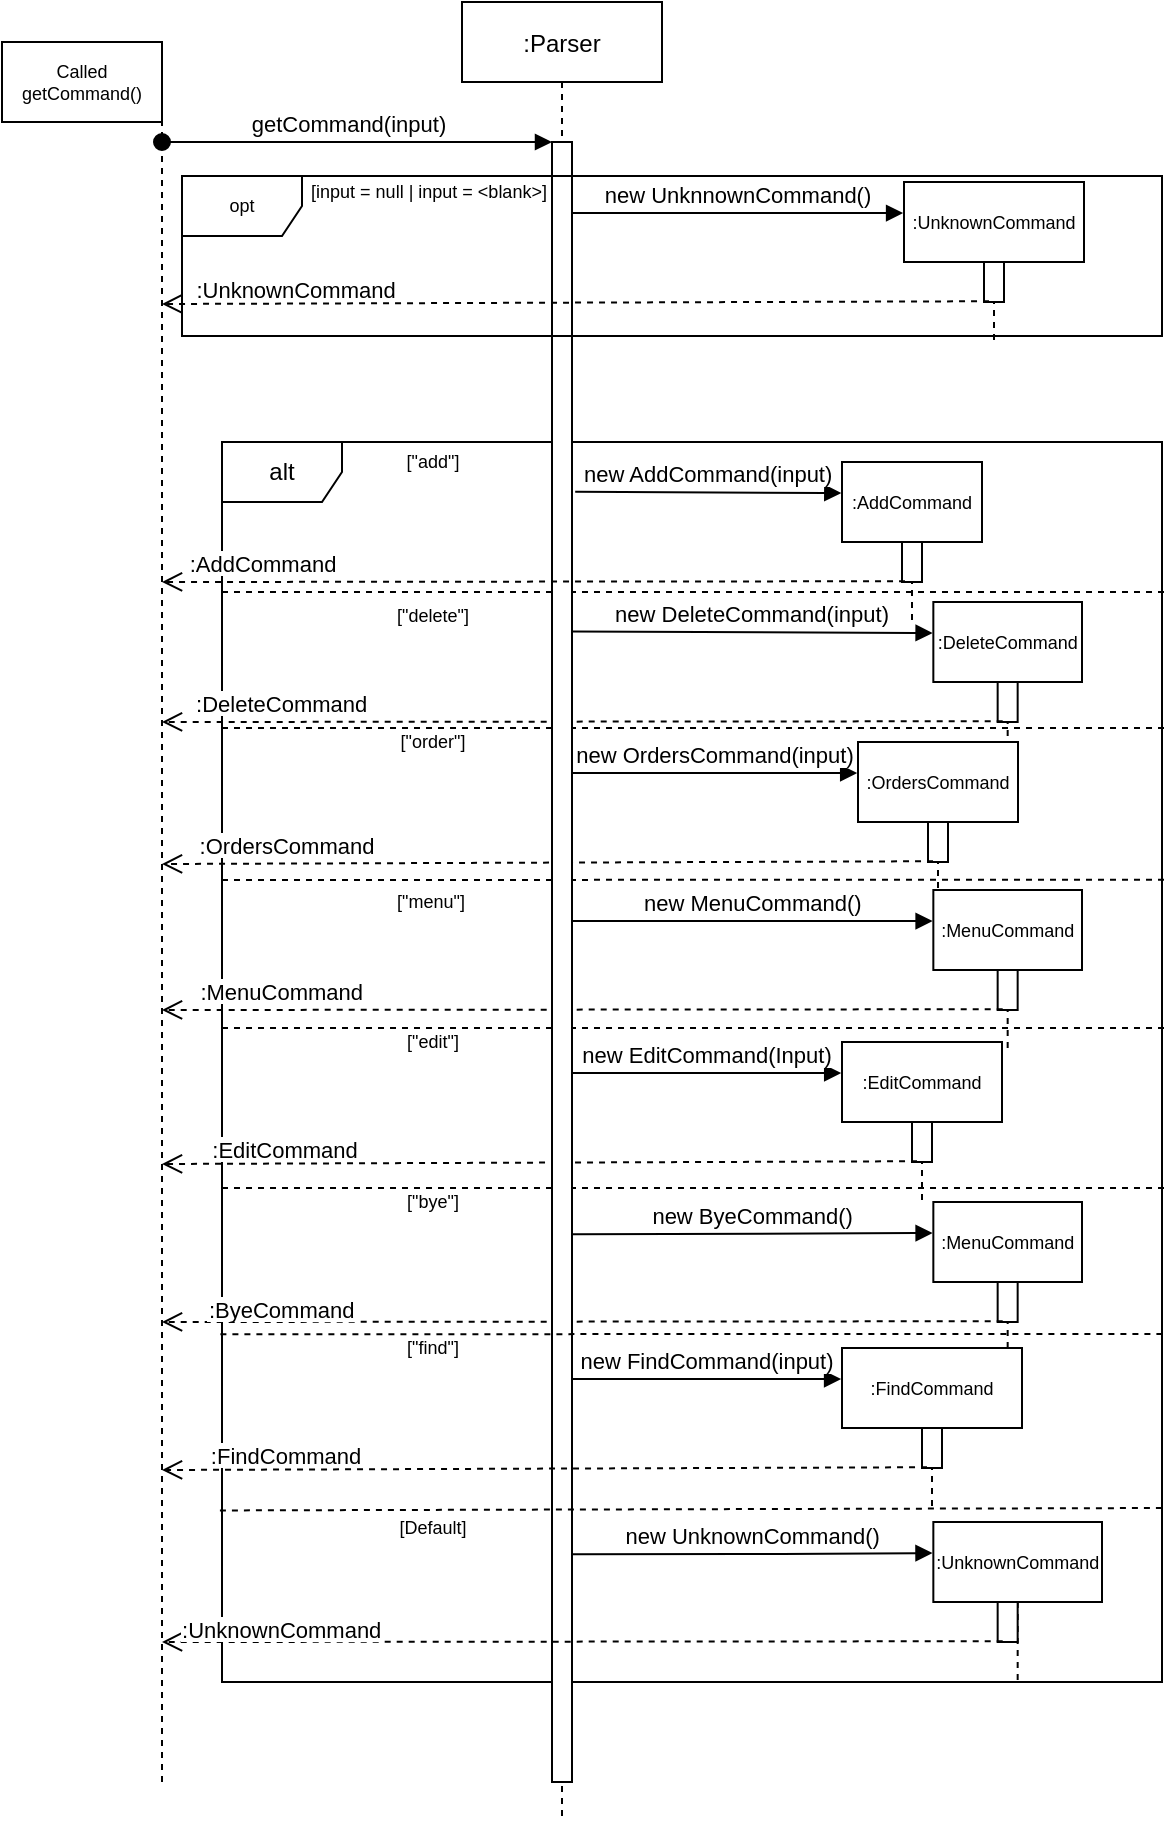 <mxfile version="15.4.0" type="device"><diagram id="kgpKYQtTHZ0yAKxKKP6v" name="Page-1"><mxGraphModel dx="1764" dy="556" grid="1" gridSize="10" guides="1" tooltips="1" connect="1" arrows="1" fold="1" page="1" pageScale="1" pageWidth="850" pageHeight="1100" math="0" shadow="0"><root><mxCell id="0"/><mxCell id="1" parent="0"/><mxCell id="ZdvftroV9oGwWbwjWHC6-1" value="alt" style="shape=umlFrame;whiteSpace=wrap;html=1;" parent="1" vertex="1"><mxGeometry y="300" width="470" height="620" as="geometry"/></mxCell><mxCell id="3nuBFxr9cyL0pnOWT2aG-5" value=":AddCommand" style="shape=umlLifeline;perimeter=lifelinePerimeter;container=1;collapsible=0;recursiveResize=0;rounded=0;shadow=0;strokeWidth=1;fontSize=9;" parent="1" vertex="1"><mxGeometry x="310" y="310" width="70" height="80" as="geometry"/></mxCell><mxCell id="3nuBFxr9cyL0pnOWT2aG-6" value="" style="points=[];perimeter=orthogonalPerimeter;rounded=0;shadow=0;strokeWidth=1;" parent="3nuBFxr9cyL0pnOWT2aG-5" vertex="1"><mxGeometry x="30" y="40" width="10" height="20" as="geometry"/></mxCell><mxCell id="3nuBFxr9cyL0pnOWT2aG-8" value="new AddCommand(input)" style="verticalAlign=bottom;endArrow=block;shadow=0;strokeWidth=1;entryX=-0.005;entryY=0.194;entryDx=0;entryDy=0;entryPerimeter=0;startArrow=none;exitX=1.16;exitY=0.058;exitDx=0;exitDy=0;exitPerimeter=0;" parent="1" target="3nuBFxr9cyL0pnOWT2aG-5" edge="1"><mxGeometry relative="1" as="geometry"><mxPoint x="176.6" y="324.9" as="sourcePoint"/><mxPoint x="350" y="350" as="targetPoint"/></mxGeometry></mxCell><mxCell id="ZdvftroV9oGwWbwjWHC6-2" value="" style="endArrow=none;dashed=1;html=1;rounded=0;fontSize=9;" parent="1" edge="1"><mxGeometry width="50" height="50" relative="1" as="geometry"><mxPoint x="-30" y="970" as="sourcePoint"/><mxPoint x="-30" y="100" as="targetPoint"/></mxGeometry></mxCell><mxCell id="ZdvftroV9oGwWbwjWHC6-4" value="Called getCommand()" style="rounded=0;whiteSpace=wrap;html=1;fontSize=9;" parent="1" vertex="1"><mxGeometry x="-110" y="100" width="80" height="40" as="geometry"/></mxCell><mxCell id="ZdvftroV9oGwWbwjWHC6-5" value=":DeleteCommand" style="shape=umlLifeline;perimeter=lifelinePerimeter;container=1;collapsible=0;recursiveResize=0;rounded=0;shadow=0;strokeWidth=1;fontSize=9;" parent="1" vertex="1"><mxGeometry x="355.67" y="380" width="74.33" height="80" as="geometry"/></mxCell><mxCell id="ZdvftroV9oGwWbwjWHC6-6" value="" style="points=[];perimeter=orthogonalPerimeter;rounded=0;shadow=0;strokeWidth=1;" parent="ZdvftroV9oGwWbwjWHC6-5" vertex="1"><mxGeometry x="32.16" y="40" width="10" height="20" as="geometry"/></mxCell><mxCell id="ZdvftroV9oGwWbwjWHC6-7" value=":DeleteCommand" style="verticalAlign=bottom;endArrow=open;dashed=1;endSize=8;shadow=0;strokeWidth=1;exitX=0.252;exitY=0.981;exitDx=0;exitDy=0;exitPerimeter=0;" parent="1" source="ZdvftroV9oGwWbwjWHC6-6" edge="1"><mxGeometry x="0.715" relative="1" as="geometry"><mxPoint x="-30" y="440" as="targetPoint"/><mxPoint x="395.67" y="464" as="sourcePoint"/><mxPoint as="offset"/></mxGeometry></mxCell><mxCell id="ZdvftroV9oGwWbwjWHC6-8" value="new DeleteCommand(input)" style="verticalAlign=bottom;endArrow=block;shadow=0;strokeWidth=1;entryX=-0.005;entryY=0.194;entryDx=0;entryDy=0;entryPerimeter=0;exitX=1;exitY=0.185;exitDx=0;exitDy=0;exitPerimeter=0;" parent="1" target="ZdvftroV9oGwWbwjWHC6-5" edge="1"><mxGeometry relative="1" as="geometry"><mxPoint x="175" y="394.75" as="sourcePoint"/><mxPoint x="395.67" y="420" as="targetPoint"/></mxGeometry></mxCell><mxCell id="ZdvftroV9oGwWbwjWHC6-9" value=":OrdersCommand" style="shape=umlLifeline;perimeter=lifelinePerimeter;container=1;collapsible=0;recursiveResize=0;rounded=0;shadow=0;strokeWidth=1;fontSize=9;" parent="1" vertex="1"><mxGeometry x="318" y="450" width="80" height="80" as="geometry"/></mxCell><mxCell id="ZdvftroV9oGwWbwjWHC6-10" value="" style="points=[];perimeter=orthogonalPerimeter;rounded=0;shadow=0;strokeWidth=1;" parent="ZdvftroV9oGwWbwjWHC6-9" vertex="1"><mxGeometry x="35" y="40" width="10" height="20" as="geometry"/></mxCell><mxCell id="ZdvftroV9oGwWbwjWHC6-11" value=":OrdersCommand" style="verticalAlign=bottom;endArrow=open;dashed=1;endSize=8;shadow=0;strokeWidth=1;exitX=0.252;exitY=0.981;exitDx=0;exitDy=0;exitPerimeter=0;" parent="1" source="ZdvftroV9oGwWbwjWHC6-10" edge="1"><mxGeometry x="0.675" relative="1" as="geometry"><mxPoint x="-30" y="511" as="targetPoint"/><mxPoint x="350" y="534" as="sourcePoint"/><mxPoint as="offset"/></mxGeometry></mxCell><mxCell id="ZdvftroV9oGwWbwjWHC6-12" value="new OrdersCommand(input)" style="verticalAlign=bottom;endArrow=block;shadow=0;strokeWidth=1;entryX=-0.005;entryY=0.194;entryDx=0;entryDy=0;entryPerimeter=0;" parent="1" target="ZdvftroV9oGwWbwjWHC6-9" edge="1"><mxGeometry relative="1" as="geometry"><mxPoint x="175" y="465.52" as="sourcePoint"/><mxPoint x="350" y="490" as="targetPoint"/></mxGeometry></mxCell><mxCell id="ZdvftroV9oGwWbwjWHC6-17" value=":MenuCommand" style="shape=umlLifeline;perimeter=lifelinePerimeter;container=1;collapsible=0;recursiveResize=0;rounded=0;shadow=0;strokeWidth=1;fontSize=9;" parent="1" vertex="1"><mxGeometry x="355.67" y="524" width="74.33" height="80" as="geometry"/></mxCell><mxCell id="ZdvftroV9oGwWbwjWHC6-18" value="" style="points=[];perimeter=orthogonalPerimeter;rounded=0;shadow=0;strokeWidth=1;" parent="ZdvftroV9oGwWbwjWHC6-17" vertex="1"><mxGeometry x="32.16" y="40" width="10" height="20" as="geometry"/></mxCell><mxCell id="ZdvftroV9oGwWbwjWHC6-19" value=":MenuCommand" style="verticalAlign=bottom;endArrow=open;dashed=1;endSize=8;shadow=0;strokeWidth=1;exitX=0.252;exitY=0.981;exitDx=0;exitDy=0;exitPerimeter=0;" parent="1" source="ZdvftroV9oGwWbwjWHC6-18" edge="1"><mxGeometry x="0.715" relative="1" as="geometry"><mxPoint x="-30" y="584" as="targetPoint"/><mxPoint x="395.67" y="608" as="sourcePoint"/><mxPoint as="offset"/></mxGeometry></mxCell><mxCell id="ZdvftroV9oGwWbwjWHC6-20" value="new MenuCommand()" style="verticalAlign=bottom;endArrow=block;shadow=0;strokeWidth=1;entryX=-0.005;entryY=0.194;entryDx=0;entryDy=0;entryPerimeter=0;exitX=1.04;exitY=0.539;exitDx=0;exitDy=0;exitPerimeter=0;" parent="1" target="ZdvftroV9oGwWbwjWHC6-17" edge="1"><mxGeometry relative="1" as="geometry"><mxPoint x="175.4" y="539.55" as="sourcePoint"/><mxPoint x="395.67" y="564" as="targetPoint"/></mxGeometry></mxCell><mxCell id="ZdvftroV9oGwWbwjWHC6-21" value=":EditCommand" style="shape=umlLifeline;perimeter=lifelinePerimeter;container=1;collapsible=0;recursiveResize=0;rounded=0;shadow=0;strokeWidth=1;fontSize=9;" parent="1" vertex="1"><mxGeometry x="310" y="600" width="80" height="80" as="geometry"/></mxCell><mxCell id="ZdvftroV9oGwWbwjWHC6-22" value="" style="points=[];perimeter=orthogonalPerimeter;rounded=0;shadow=0;strokeWidth=1;" parent="ZdvftroV9oGwWbwjWHC6-21" vertex="1"><mxGeometry x="35" y="40" width="10" height="20" as="geometry"/></mxCell><mxCell id="ZdvftroV9oGwWbwjWHC6-23" value=":EditCommand" style="verticalAlign=bottom;endArrow=open;dashed=1;endSize=8;shadow=0;strokeWidth=1;exitX=0.252;exitY=0.981;exitDx=0;exitDy=0;exitPerimeter=0;" parent="1" source="ZdvftroV9oGwWbwjWHC6-22" edge="1"><mxGeometry x="0.675" y="2" relative="1" as="geometry"><mxPoint x="-30" y="661" as="targetPoint"/><mxPoint x="350" y="684" as="sourcePoint"/><mxPoint as="offset"/></mxGeometry></mxCell><mxCell id="ZdvftroV9oGwWbwjWHC6-24" value="new EditCommand(Input)" style="verticalAlign=bottom;endArrow=block;shadow=0;strokeWidth=1;entryX=-0.005;entryY=0.194;entryDx=0;entryDy=0;entryPerimeter=0;" parent="1" target="ZdvftroV9oGwWbwjWHC6-21" edge="1"><mxGeometry relative="1" as="geometry"><mxPoint x="175" y="615.52" as="sourcePoint"/><mxPoint x="350" y="640" as="targetPoint"/></mxGeometry></mxCell><mxCell id="ZdvftroV9oGwWbwjWHC6-25" value=":MenuCommand" style="shape=umlLifeline;perimeter=lifelinePerimeter;container=1;collapsible=0;recursiveResize=0;rounded=0;shadow=0;strokeWidth=1;fontSize=9;" parent="1" vertex="1"><mxGeometry x="355.67" y="680" width="74.33" height="80" as="geometry"/></mxCell><mxCell id="ZdvftroV9oGwWbwjWHC6-26" value="" style="points=[];perimeter=orthogonalPerimeter;rounded=0;shadow=0;strokeWidth=1;" parent="ZdvftroV9oGwWbwjWHC6-25" vertex="1"><mxGeometry x="32.16" y="40" width="10" height="20" as="geometry"/></mxCell><mxCell id="ZdvftroV9oGwWbwjWHC6-27" value=":ByeCommand" style="verticalAlign=bottom;endArrow=open;dashed=1;endSize=8;shadow=0;strokeWidth=1;exitX=0.252;exitY=0.981;exitDx=0;exitDy=0;exitPerimeter=0;" parent="1" source="ZdvftroV9oGwWbwjWHC6-26" edge="1"><mxGeometry x="0.715" y="3" relative="1" as="geometry"><mxPoint x="-30" y="740" as="targetPoint"/><mxPoint x="395.67" y="764" as="sourcePoint"/><mxPoint as="offset"/></mxGeometry></mxCell><mxCell id="ZdvftroV9oGwWbwjWHC6-28" value="new ByeCommand()" style="verticalAlign=bottom;endArrow=block;shadow=0;strokeWidth=1;entryX=-0.005;entryY=0.194;entryDx=0;entryDy=0;entryPerimeter=0;exitX=1.033;exitY=0.733;exitDx=0;exitDy=0;exitPerimeter=0;" parent="1" target="ZdvftroV9oGwWbwjWHC6-25" edge="1"><mxGeometry relative="1" as="geometry"><mxPoint x="175.33" y="696.15" as="sourcePoint"/><mxPoint x="395.67" y="720" as="targetPoint"/></mxGeometry></mxCell><mxCell id="ZdvftroV9oGwWbwjWHC6-30" value="" style="endArrow=none;dashed=1;html=1;rounded=0;fontSize=9;entryX=1.003;entryY=0.163;entryDx=0;entryDy=0;entryPerimeter=0;" parent="1" edge="1"><mxGeometry width="50" height="50" relative="1" as="geometry"><mxPoint y="375" as="sourcePoint"/><mxPoint x="471.2" y="374.98" as="targetPoint"/></mxGeometry></mxCell><mxCell id="ZdvftroV9oGwWbwjWHC6-31" value="" style="endArrow=none;dashed=1;html=1;rounded=0;fontSize=9;entryX=1.003;entryY=0.163;entryDx=0;entryDy=0;entryPerimeter=0;" parent="1" edge="1"><mxGeometry width="50" height="50" relative="1" as="geometry"><mxPoint y="443" as="sourcePoint"/><mxPoint x="471.6" y="443" as="targetPoint"/></mxGeometry></mxCell><mxCell id="ZdvftroV9oGwWbwjWHC6-32" value="" style="endArrow=none;dashed=1;html=1;rounded=0;fontSize=9;entryX=1.003;entryY=0.163;entryDx=0;entryDy=0;entryPerimeter=0;" parent="1" edge="1"><mxGeometry width="50" height="50" relative="1" as="geometry"><mxPoint y="519" as="sourcePoint"/><mxPoint x="471.6" y="518.84" as="targetPoint"/></mxGeometry></mxCell><mxCell id="ZdvftroV9oGwWbwjWHC6-33" value="" style="endArrow=none;dashed=1;html=1;rounded=0;fontSize=9;entryX=1.003;entryY=0.163;entryDx=0;entryDy=0;entryPerimeter=0;" parent="1" edge="1"><mxGeometry width="50" height="50" relative="1" as="geometry"><mxPoint y="593" as="sourcePoint"/><mxPoint x="471.6" y="593" as="targetPoint"/></mxGeometry></mxCell><mxCell id="ZdvftroV9oGwWbwjWHC6-34" value="" style="endArrow=none;dashed=1;html=1;rounded=0;fontSize=9;entryX=1.003;entryY=0.163;entryDx=0;entryDy=0;entryPerimeter=0;" parent="1" edge="1"><mxGeometry width="50" height="50" relative="1" as="geometry"><mxPoint y="673" as="sourcePoint"/><mxPoint x="471.6" y="673" as="targetPoint"/></mxGeometry></mxCell><mxCell id="3nuBFxr9cyL0pnOWT2aG-1" value=":Parser" style="shape=umlLifeline;perimeter=lifelinePerimeter;container=1;collapsible=0;recursiveResize=0;rounded=0;shadow=0;strokeWidth=1;" parent="1" vertex="1"><mxGeometry x="120" y="80" width="100" height="910" as="geometry"/></mxCell><mxCell id="3nuBFxr9cyL0pnOWT2aG-2" value="" style="points=[];perimeter=orthogonalPerimeter;rounded=0;shadow=0;strokeWidth=1;" parent="3nuBFxr9cyL0pnOWT2aG-1" vertex="1"><mxGeometry x="45" y="70" width="10" height="820" as="geometry"/></mxCell><mxCell id="3nuBFxr9cyL0pnOWT2aG-3" value="getCommand(input)" style="verticalAlign=bottom;startArrow=oval;endArrow=block;startSize=8;shadow=0;strokeWidth=1;" parent="3nuBFxr9cyL0pnOWT2aG-1" target="3nuBFxr9cyL0pnOWT2aG-2" edge="1"><mxGeometry x="-0.04" relative="1" as="geometry"><mxPoint x="-150" y="70" as="sourcePoint"/><mxPoint as="offset"/></mxGeometry></mxCell><mxCell id="3nuBFxr9cyL0pnOWT2aG-7" value=":AddCommand" style="verticalAlign=bottom;endArrow=open;dashed=1;endSize=8;shadow=0;strokeWidth=1;exitX=0.252;exitY=0.981;exitDx=0;exitDy=0;exitPerimeter=0;" parent="1" edge="1"><mxGeometry x="0.729" relative="1" as="geometry"><mxPoint x="-30" y="370" as="targetPoint"/><mxPoint x="341.52" y="369.62" as="sourcePoint"/><mxPoint as="offset"/></mxGeometry></mxCell><mxCell id="ZdvftroV9oGwWbwjWHC6-36" value=":FindCommand" style="shape=umlLifeline;perimeter=lifelinePerimeter;container=1;collapsible=0;recursiveResize=0;rounded=0;shadow=0;strokeWidth=1;fontSize=9;" parent="1" vertex="1"><mxGeometry x="310" y="753" width="90" height="80" as="geometry"/></mxCell><mxCell id="ZdvftroV9oGwWbwjWHC6-37" value="" style="points=[];perimeter=orthogonalPerimeter;rounded=0;shadow=0;strokeWidth=1;" parent="ZdvftroV9oGwWbwjWHC6-36" vertex="1"><mxGeometry x="40" y="40" width="10" height="20" as="geometry"/></mxCell><mxCell id="ZdvftroV9oGwWbwjWHC6-38" value=":FindCommand" style="verticalAlign=bottom;endArrow=open;dashed=1;endSize=8;shadow=0;strokeWidth=1;exitX=0.252;exitY=0.981;exitDx=0;exitDy=0;exitPerimeter=0;" parent="1" source="ZdvftroV9oGwWbwjWHC6-37" edge="1"><mxGeometry x="0.675" y="2" relative="1" as="geometry"><mxPoint x="-30" y="814" as="targetPoint"/><mxPoint x="350" y="837" as="sourcePoint"/><mxPoint as="offset"/></mxGeometry></mxCell><mxCell id="ZdvftroV9oGwWbwjWHC6-39" value="new FindCommand(input)" style="verticalAlign=bottom;endArrow=block;shadow=0;strokeWidth=1;entryX=-0.005;entryY=0.194;entryDx=0;entryDy=0;entryPerimeter=0;" parent="1" target="ZdvftroV9oGwWbwjWHC6-36" edge="1"><mxGeometry relative="1" as="geometry"><mxPoint x="175" y="768.52" as="sourcePoint"/><mxPoint x="350" y="793" as="targetPoint"/></mxGeometry></mxCell><mxCell id="ZdvftroV9oGwWbwjWHC6-41" value="[&quot;add&quot;]" style="text;html=1;align=center;verticalAlign=middle;resizable=0;points=[];autosize=1;strokeColor=none;fillColor=none;fontSize=9;" parent="1" vertex="1"><mxGeometry x="85" y="300" width="40" height="20" as="geometry"/></mxCell><mxCell id="ZdvftroV9oGwWbwjWHC6-43" value="" style="endArrow=none;dashed=1;html=1;rounded=0;fontSize=9;entryX=1.003;entryY=0.163;entryDx=0;entryDy=0;entryPerimeter=0;exitX=0;exitY=0.7;exitDx=0;exitDy=0;exitPerimeter=0;" parent="1" edge="1"><mxGeometry width="50" height="50" relative="1" as="geometry"><mxPoint x="-0.8" y="746.1" as="sourcePoint"/><mxPoint x="470.8" y="746" as="targetPoint"/></mxGeometry></mxCell><mxCell id="ZdvftroV9oGwWbwjWHC6-45" value="opt" style="shape=umlFrame;whiteSpace=wrap;html=1;fontSize=9;" parent="1" vertex="1"><mxGeometry x="-20" y="167" width="490" height="80" as="geometry"/></mxCell><mxCell id="ZdvftroV9oGwWbwjWHC6-47" value=":UnknownCommand" style="shape=umlLifeline;perimeter=lifelinePerimeter;container=1;collapsible=0;recursiveResize=0;rounded=0;shadow=0;strokeWidth=1;fontSize=9;" parent="1" vertex="1"><mxGeometry x="341" y="170" width="90" height="80" as="geometry"/></mxCell><mxCell id="ZdvftroV9oGwWbwjWHC6-48" value="" style="points=[];perimeter=orthogonalPerimeter;rounded=0;shadow=0;strokeWidth=1;" parent="ZdvftroV9oGwWbwjWHC6-47" vertex="1"><mxGeometry x="40" y="40" width="10" height="20" as="geometry"/></mxCell><mxCell id="ZdvftroV9oGwWbwjWHC6-49" value=":UnknownCommand" style="verticalAlign=bottom;endArrow=open;dashed=1;endSize=8;shadow=0;strokeWidth=1;exitX=0.252;exitY=0.981;exitDx=0;exitDy=0;exitPerimeter=0;" parent="1" source="ZdvftroV9oGwWbwjWHC6-48" edge="1"><mxGeometry x="0.675" y="2" relative="1" as="geometry"><mxPoint x="-30" y="231" as="targetPoint"/><mxPoint x="350" y="254" as="sourcePoint"/><mxPoint as="offset"/></mxGeometry></mxCell><mxCell id="ZdvftroV9oGwWbwjWHC6-50" value="new UnknnownCommand()" style="verticalAlign=bottom;endArrow=block;shadow=0;strokeWidth=1;entryX=-0.005;entryY=0.194;entryDx=0;entryDy=0;entryPerimeter=0;" parent="1" target="ZdvftroV9oGwWbwjWHC6-47" edge="1"><mxGeometry relative="1" as="geometry"><mxPoint x="175" y="185.52" as="sourcePoint"/><mxPoint x="350" y="210" as="targetPoint"/></mxGeometry></mxCell><mxCell id="ZdvftroV9oGwWbwjWHC6-51" value="[input = null | input = &amp;lt;blank&amp;gt;]" style="text;html=1;align=center;verticalAlign=middle;resizable=0;points=[];autosize=1;strokeColor=none;fillColor=none;fontSize=9;" parent="1" vertex="1"><mxGeometry x="33" y="165" width="140" height="20" as="geometry"/></mxCell><mxCell id="FRxIHo8KLSxYcxb3PpCa-1" value="" style="endArrow=none;dashed=1;html=1;rounded=0;fontSize=9;entryX=1.003;entryY=0.163;entryDx=0;entryDy=0;entryPerimeter=0;exitX=-0.001;exitY=0.567;exitDx=0;exitDy=0;exitPerimeter=0;" parent="1" edge="1"><mxGeometry width="50" height="50" relative="1" as="geometry"><mxPoint x="-1.04" y="834.22" as="sourcePoint"/><mxPoint x="471.03" y="833" as="targetPoint"/></mxGeometry></mxCell><mxCell id="FRxIHo8KLSxYcxb3PpCa-2" value=":UnknownCommand" style="shape=umlLifeline;perimeter=lifelinePerimeter;container=1;collapsible=0;recursiveResize=0;rounded=0;shadow=0;strokeWidth=1;fontSize=9;" parent="1" vertex="1"><mxGeometry x="355.67" y="840" width="84.33" height="80" as="geometry"/></mxCell><mxCell id="FRxIHo8KLSxYcxb3PpCa-3" value="" style="points=[];perimeter=orthogonalPerimeter;rounded=0;shadow=0;strokeWidth=1;" parent="FRxIHo8KLSxYcxb3PpCa-2" vertex="1"><mxGeometry x="32.16" y="40" width="10" height="20" as="geometry"/></mxCell><mxCell id="FRxIHo8KLSxYcxb3PpCa-4" value=":UnknownCommand" style="verticalAlign=bottom;endArrow=open;dashed=1;endSize=8;shadow=0;strokeWidth=1;exitX=0.252;exitY=0.981;exitDx=0;exitDy=0;exitPerimeter=0;" parent="1" source="FRxIHo8KLSxYcxb3PpCa-3" edge="1"><mxGeometry x="0.715" y="3" relative="1" as="geometry"><mxPoint x="-30" y="900" as="targetPoint"/><mxPoint x="395.67" y="924" as="sourcePoint"/><mxPoint as="offset"/></mxGeometry></mxCell><mxCell id="FRxIHo8KLSxYcxb3PpCa-5" value="new UnknownCommand()" style="verticalAlign=bottom;endArrow=block;shadow=0;strokeWidth=1;entryX=-0.005;entryY=0.194;entryDx=0;entryDy=0;entryPerimeter=0;exitX=1.033;exitY=0.733;exitDx=0;exitDy=0;exitPerimeter=0;" parent="1" target="FRxIHo8KLSxYcxb3PpCa-2" edge="1"><mxGeometry relative="1" as="geometry"><mxPoint x="175.33" y="856.15" as="sourcePoint"/><mxPoint x="395.67" y="880" as="targetPoint"/><Array as="points"><mxPoint x="270" y="856"/></Array></mxGeometry></mxCell><mxCell id="9V_ULURxFT5XP46DMxpD-1" value="[&quot;delete&quot;]" style="text;html=1;align=center;verticalAlign=middle;resizable=0;points=[];autosize=1;strokeColor=none;fillColor=none;fontSize=9;" vertex="1" parent="1"><mxGeometry x="80" y="377" width="50" height="20" as="geometry"/></mxCell><mxCell id="9V_ULURxFT5XP46DMxpD-2" value="[&quot;order&quot;]" style="text;html=1;align=center;verticalAlign=middle;resizable=0;points=[];autosize=1;strokeColor=none;fillColor=none;fontSize=9;" vertex="1" parent="1"><mxGeometry x="80" y="440" width="50" height="20" as="geometry"/></mxCell><mxCell id="9V_ULURxFT5XP46DMxpD-3" value="[&quot;menu&quot;]" style="text;html=1;align=center;verticalAlign=middle;resizable=0;points=[];autosize=1;strokeColor=none;fillColor=none;fontSize=9;" vertex="1" parent="1"><mxGeometry x="79" y="520" width="50" height="20" as="geometry"/></mxCell><mxCell id="9V_ULURxFT5XP46DMxpD-4" value="[&quot;edit&quot;]" style="text;html=1;align=center;verticalAlign=middle;resizable=0;points=[];autosize=1;strokeColor=none;fillColor=none;fontSize=9;" vertex="1" parent="1"><mxGeometry x="85" y="590" width="40" height="20" as="geometry"/></mxCell><mxCell id="9V_ULURxFT5XP46DMxpD-5" value="[&quot;bye&quot;]" style="text;html=1;align=center;verticalAlign=middle;resizable=0;points=[];autosize=1;strokeColor=none;fillColor=none;fontSize=9;" vertex="1" parent="1"><mxGeometry x="85" y="670" width="40" height="20" as="geometry"/></mxCell><mxCell id="9V_ULURxFT5XP46DMxpD-6" value="[Default]" style="text;html=1;align=center;verticalAlign=middle;resizable=0;points=[];autosize=1;strokeColor=none;fillColor=none;fontSize=9;" vertex="1" parent="1"><mxGeometry x="80" y="833" width="50" height="20" as="geometry"/></mxCell><mxCell id="9V_ULURxFT5XP46DMxpD-7" value="[&quot;find&quot;]" style="text;html=1;align=center;verticalAlign=middle;resizable=0;points=[];autosize=1;strokeColor=none;fillColor=none;fontSize=9;" vertex="1" parent="1"><mxGeometry x="85" y="743" width="40" height="20" as="geometry"/></mxCell></root></mxGraphModel></diagram></mxfile>